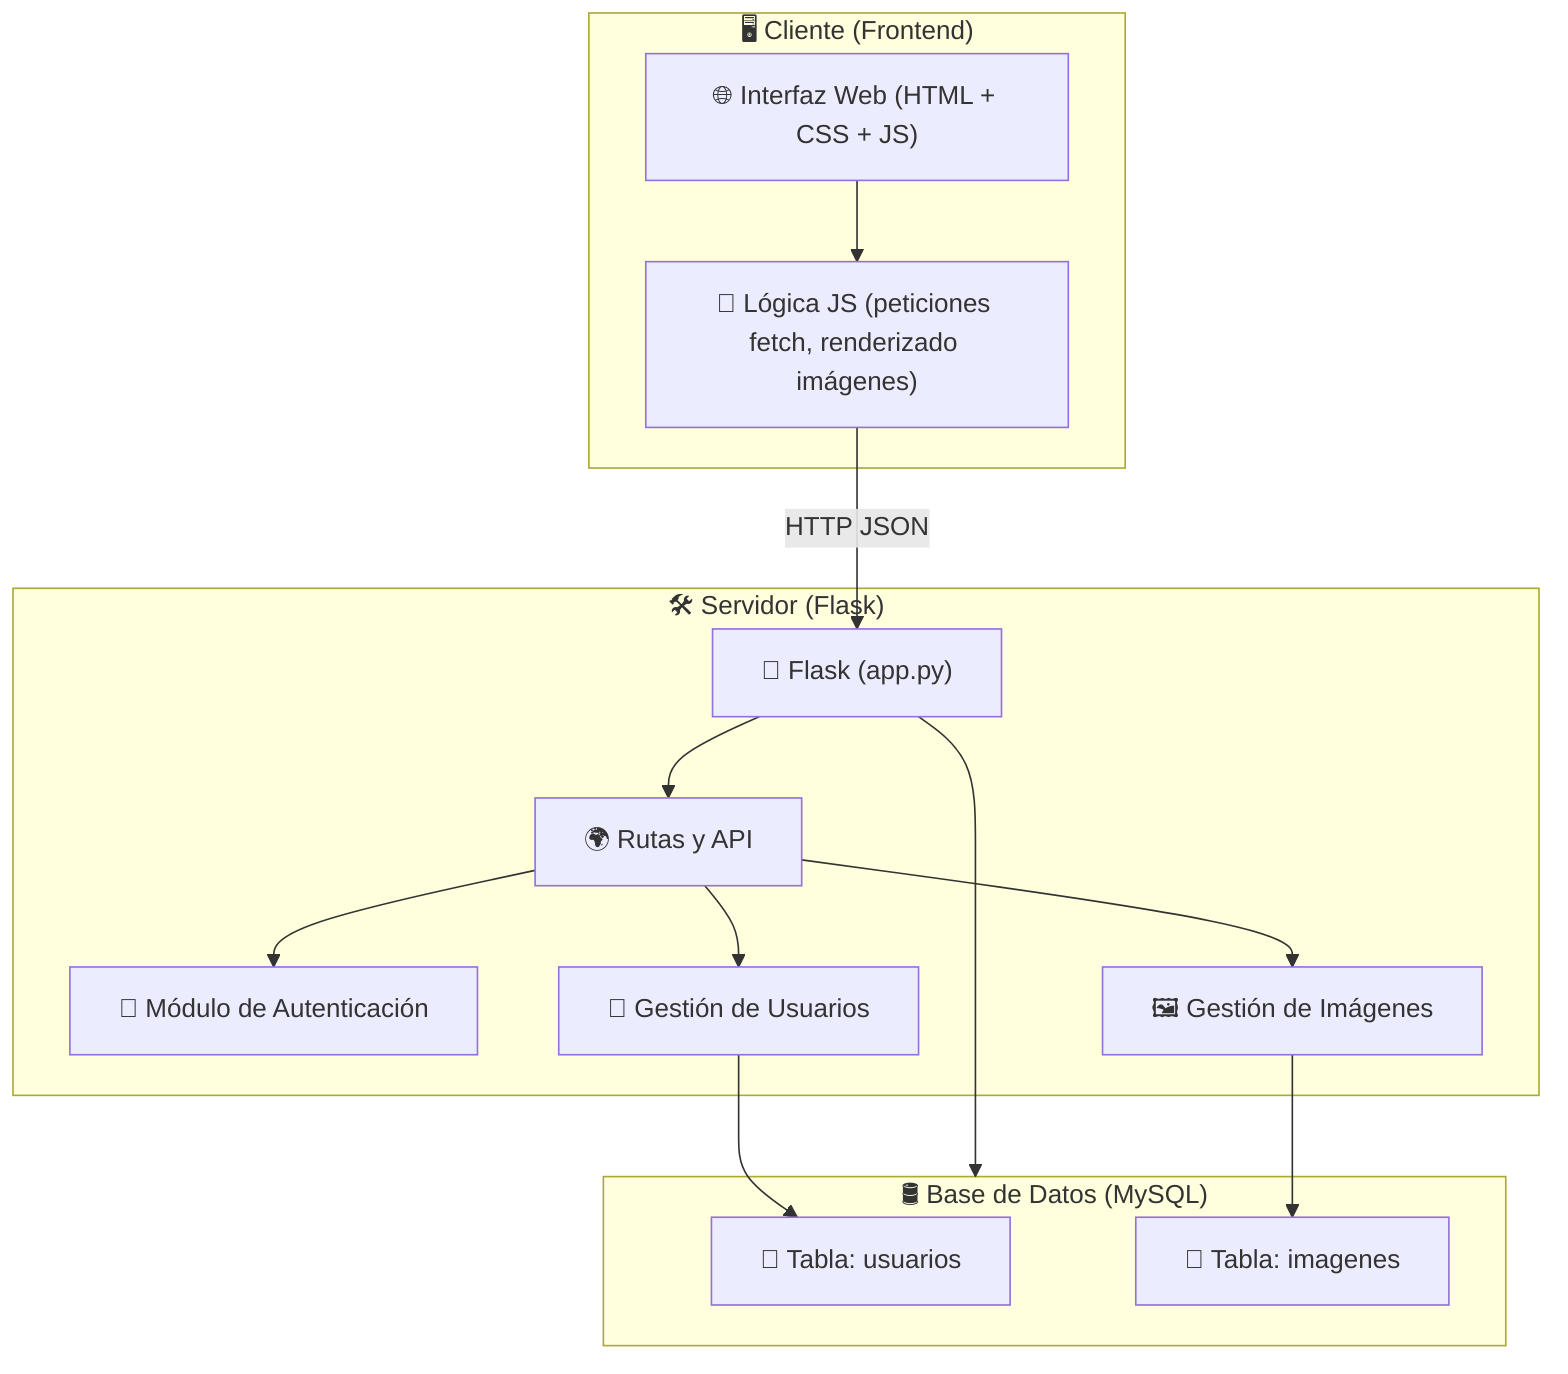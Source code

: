 flowchart TD

    subgraph Cliente["🖥️ Cliente (Frontend)"]
        UI["🌐 Interfaz Web (HTML + CSS + JS)"]
        JS["🧠 Lógica JS (peticiones fetch, renderizado imágenes)"]
        UI --> JS
    end

    subgraph Servidor["🛠️ Servidor (Flask)"]
        FlaskApp["🐍 Flask (app.py)"]
        Auth["🔐 Módulo de Autenticación"]
        UserCtrl["👤 Gestión de Usuarios"]
        ImgCtrl["🖼️ Gestión de Imágenes"]
        Routes["🌍 Rutas y API"]
        Routes --> Auth
        Routes --> UserCtrl
        Routes --> ImgCtrl
        FlaskApp --> Routes
    end

    subgraph BD["🛢️ Base de Datos (MySQL)"]
        TablaUsuarios["📄 Tabla: usuarios"]
        TablaImagenes["📄 Tabla: imagenes"]
    end

    JS -->|HTTP JSON| FlaskApp
    FlaskApp --> BD
    UserCtrl --> TablaUsuarios
    ImgCtrl --> TablaImagenes